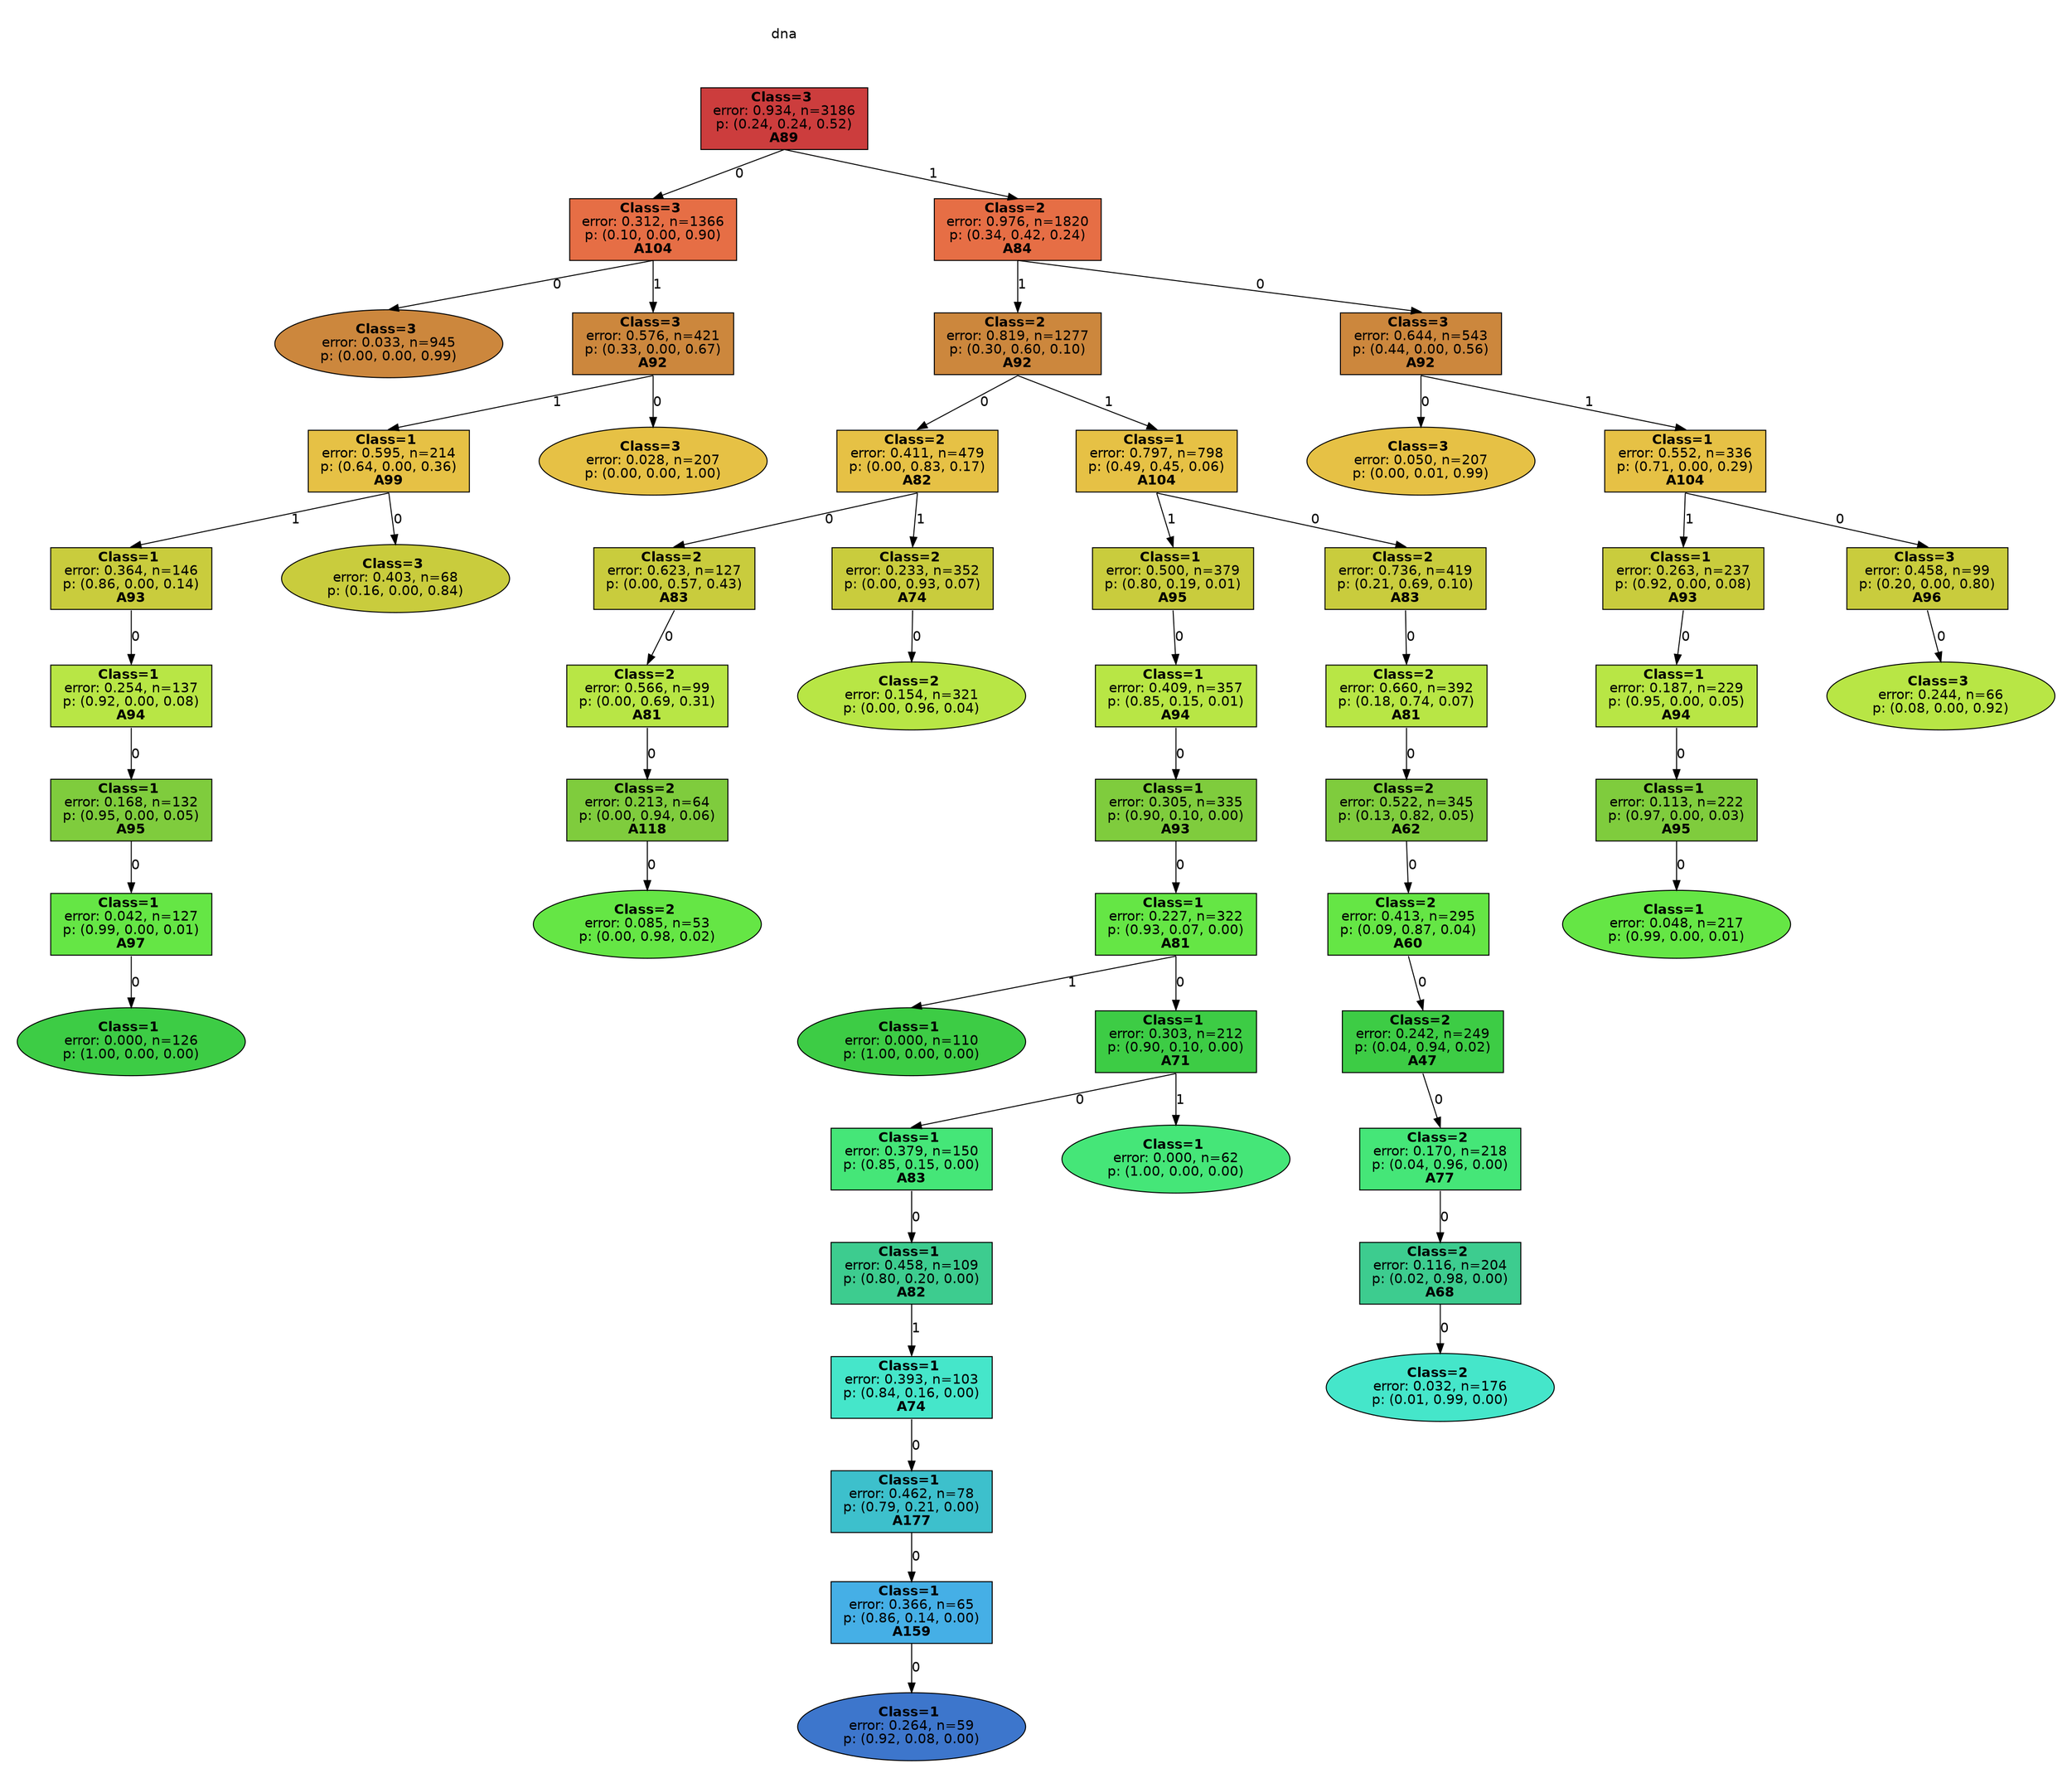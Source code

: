 digraph Tree {
splines=false;
graph [pad=".25", ranksep="0.5", nodesep="1"];
node [shape=rect, style="filled", color="black", fontname="helvetica",fillcolor="white"] ;
edge [fontname="helvetica"] ;
0 [label="dna", shape=plaintext];
0:s -> 1:n [style=invis];   
1 [label=<<b> Class=3 </b> <br/> error: 0.934, n=3186 <br/> p: (0.24, 0.24, 0.52) <br/><b>A89</b>>, fillcolor="0.000 0.7 0.800", shape="rect"];
2 [label=<<b> Class=3 </b> <br/> error: 0.312, n=1366 <br/> p: (0.10, 0.00, 0.90) <br/><b>A104</b>>, fillcolor="0.043 0.7 0.900", shape="rect"];
1:s -> 2:n [label="0"] ;
3 [label=<<b> Class=3 </b> <br/> error: 0.033, n=945 <br/> p: (0.00, 0.00, 0.99) >, fillcolor="0.086 0.7 0.800", shape="oval"];
2:s -> 3:n [label="0"] ;
4 [label=<<b> Class=3 </b> <br/> error: 0.576, n=421 <br/> p: (0.33, 0.00, 0.67) <br/><b>A92</b>>, fillcolor="0.086 0.7 0.800", shape="rect"];
2:s -> 4:n [label="1"] ;
5 [label=<<b> Class=1 </b> <br/> error: 0.595, n=214 <br/> p: (0.64, 0.00, 0.36) <br/><b>A99</b>>, fillcolor="0.129 0.7 0.900", shape="rect"];
4:s -> 5:n [label="1"] ;
6 [label=<<b> Class=1 </b> <br/> error: 0.364, n=146 <br/> p: (0.86, 0.00, 0.14) <br/><b>A93</b>>, fillcolor="0.171 0.7 0.800", shape="rect"];
5:s -> 6:n [label="1"] ;
7 [label=<<b> Class=1 </b> <br/> error: 0.254, n=137 <br/> p: (0.92, 0.00, 0.08) <br/><b>A94</b>>, fillcolor="0.214 0.7 0.900", shape="rect"];
6:s -> 7:n [label="0"] ;
8 [label=<<b> Class=1 </b> <br/> error: 0.168, n=132 <br/> p: (0.95, 0.00, 0.05) <br/><b>A95</b>>, fillcolor="0.257 0.7 0.800", shape="rect"];
7:s -> 8:n [label="0"] ;
9 [label=<<b> Class=1 </b> <br/> error: 0.042, n=127 <br/> p: (0.99, 0.00, 0.01) <br/><b>A97</b>>, fillcolor="0.300 0.7 0.900", shape="rect"];
8:s -> 9:n [label="0"] ;
10 [label=<<b> Class=1 </b> <br/> error: 0.000, n=126 <br/> p: (1.00, 0.00, 0.00) >, fillcolor="0.343 0.7 0.800", shape="oval"];
9:s -> 10:n [label="0"] ;
11 [label=<<b> Class=3 </b> <br/> error: 0.403, n=68 <br/> p: (0.16, 0.00, 0.84) >, fillcolor="0.171 0.7 0.800", shape="oval"];
5:s -> 11:n [label="0"] ;
12 [label=<<b> Class=3 </b> <br/> error: 0.028, n=207 <br/> p: (0.00, 0.00, 1.00) >, fillcolor="0.129 0.7 0.900", shape="oval"];
4:s -> 12:n [label="0"] ;
13 [label=<<b> Class=2 </b> <br/> error: 0.976, n=1820 <br/> p: (0.34, 0.42, 0.24) <br/><b>A84</b>>, fillcolor="0.043 0.7 0.900", shape="rect"];
1:s -> 13:n [label="1"] ;
14 [label=<<b> Class=2 </b> <br/> error: 0.819, n=1277 <br/> p: (0.30, 0.60, 0.10) <br/><b>A92</b>>, fillcolor="0.086 0.7 0.800", shape="rect"];
13:s -> 14:n [label="1"] ;
15 [label=<<b> Class=2 </b> <br/> error: 0.411, n=479 <br/> p: (0.00, 0.83, 0.17) <br/><b>A82</b>>, fillcolor="0.129 0.7 0.900", shape="rect"];
14:s -> 15:n [label="0"] ;
16 [label=<<b> Class=2 </b> <br/> error: 0.623, n=127 <br/> p: (0.00, 0.57, 0.43) <br/><b>A83</b>>, fillcolor="0.171 0.7 0.800", shape="rect"];
15:s -> 16:n [label="0"] ;
17 [label=<<b> Class=2 </b> <br/> error: 0.566, n=99 <br/> p: (0.00, 0.69, 0.31) <br/><b>A81</b>>, fillcolor="0.214 0.7 0.900", shape="rect"];
16:s -> 17:n [label="0"] ;
18 [label=<<b> Class=2 </b> <br/> error: 0.213, n=64 <br/> p: (0.00, 0.94, 0.06) <br/><b>A118</b>>, fillcolor="0.257 0.7 0.800", shape="rect"];
17:s -> 18:n [label="0"] ;
19 [label=<<b> Class=2 </b> <br/> error: 0.085, n=53 <br/> p: (0.00, 0.98, 0.02) >, fillcolor="0.300 0.7 0.900", shape="oval"];
18:s -> 19:n [label="0"] ;
20 [label=<<b> Class=2 </b> <br/> error: 0.233, n=352 <br/> p: (0.00, 0.93, 0.07) <br/><b>A74</b>>, fillcolor="0.171 0.7 0.800", shape="rect"];
15:s -> 20:n [label="1"] ;
21 [label=<<b> Class=2 </b> <br/> error: 0.154, n=321 <br/> p: (0.00, 0.96, 0.04) >, fillcolor="0.214 0.7 0.900", shape="oval"];
20:s -> 21:n [label="0"] ;
22 [label=<<b> Class=1 </b> <br/> error: 0.797, n=798 <br/> p: (0.49, 0.45, 0.06) <br/><b>A104</b>>, fillcolor="0.129 0.7 0.900", shape="rect"];
14:s -> 22:n [label="1"] ;
23 [label=<<b> Class=1 </b> <br/> error: 0.500, n=379 <br/> p: (0.80, 0.19, 0.01) <br/><b>A95</b>>, fillcolor="0.171 0.7 0.800", shape="rect"];
22:s -> 23:n [label="1"] ;
24 [label=<<b> Class=1 </b> <br/> error: 0.409, n=357 <br/> p: (0.85, 0.15, 0.01) <br/><b>A94</b>>, fillcolor="0.214 0.7 0.900", shape="rect"];
23:s -> 24:n [label="0"] ;
25 [label=<<b> Class=1 </b> <br/> error: 0.305, n=335 <br/> p: (0.90, 0.10, 0.00) <br/><b>A93</b>>, fillcolor="0.257 0.7 0.800", shape="rect"];
24:s -> 25:n [label="0"] ;
26 [label=<<b> Class=1 </b> <br/> error: 0.227, n=322 <br/> p: (0.93, 0.07, 0.00) <br/><b>A81</b>>, fillcolor="0.300 0.7 0.900", shape="rect"];
25:s -> 26:n [label="0"] ;
27 [label=<<b> Class=1 </b> <br/> error: 0.000, n=110 <br/> p: (1.00, 0.00, 0.00) >, fillcolor="0.343 0.7 0.800", shape="oval"];
26:s -> 27:n [label="1"] ;
28 [label=<<b> Class=1 </b> <br/> error: 0.303, n=212 <br/> p: (0.90, 0.10, 0.00) <br/><b>A71</b>>, fillcolor="0.343 0.7 0.800", shape="rect"];
26:s -> 28:n [label="0"] ;
29 [label=<<b> Class=1 </b> <br/> error: 0.379, n=150 <br/> p: (0.85, 0.15, 0.00) <br/><b>A83</b>>, fillcolor="0.386 0.7 0.900", shape="rect"];
28:s -> 29:n [label="0"] ;
30 [label=<<b> Class=1 </b> <br/> error: 0.458, n=109 <br/> p: (0.80, 0.20, 0.00) <br/><b>A82</b>>, fillcolor="0.429 0.7 0.800", shape="rect"];
29:s -> 30:n [label="0"] ;
31 [label=<<b> Class=1 </b> <br/> error: 0.393, n=103 <br/> p: (0.84, 0.16, 0.00) <br/><b>A74</b>>, fillcolor="0.471 0.7 0.900", shape="rect"];
30:s -> 31:n [label="1"] ;
32 [label=<<b> Class=1 </b> <br/> error: 0.462, n=78 <br/> p: (0.79, 0.21, 0.00) <br/><b>A177</b>>, fillcolor="0.514 0.7 0.800", shape="rect"];
31:s -> 32:n [label="0"] ;
33 [label=<<b> Class=1 </b> <br/> error: 0.366, n=65 <br/> p: (0.86, 0.14, 0.00) <br/><b>A159</b>>, fillcolor="0.557 0.7 0.900", shape="rect"];
32:s -> 33:n [label="0"] ;
34 [label=<<b> Class=1 </b> <br/> error: 0.264, n=59 <br/> p: (0.92, 0.08, 0.00) >, fillcolor="0.600 0.7 0.800", shape="oval"];
33:s -> 34:n [label="0"] ;
35 [label=<<b> Class=1 </b> <br/> error: 0.000, n=62 <br/> p: (1.00, 0.00, 0.00) >, fillcolor="0.386 0.7 0.900", shape="oval"];
28:s -> 35:n [label="1"] ;
36 [label=<<b> Class=2 </b> <br/> error: 0.736, n=419 <br/> p: (0.21, 0.69, 0.10) <br/><b>A83</b>>, fillcolor="0.171 0.7 0.800", shape="rect"];
22:s -> 36:n [label="0"] ;
37 [label=<<b> Class=2 </b> <br/> error: 0.660, n=392 <br/> p: (0.18, 0.74, 0.07) <br/><b>A81</b>>, fillcolor="0.214 0.7 0.900", shape="rect"];
36:s -> 37:n [label="0"] ;
38 [label=<<b> Class=2 </b> <br/> error: 0.522, n=345 <br/> p: (0.13, 0.82, 0.05) <br/><b>A62</b>>, fillcolor="0.257 0.7 0.800", shape="rect"];
37:s -> 38:n [label="0"] ;
39 [label=<<b> Class=2 </b> <br/> error: 0.413, n=295 <br/> p: (0.09, 0.87, 0.04) <br/><b>A60</b>>, fillcolor="0.300 0.7 0.900", shape="rect"];
38:s -> 39:n [label="0"] ;
40 [label=<<b> Class=2 </b> <br/> error: 0.242, n=249 <br/> p: (0.04, 0.94, 0.02) <br/><b>A47</b>>, fillcolor="0.343 0.7 0.800", shape="rect"];
39:s -> 40:n [label="0"] ;
41 [label=<<b> Class=2 </b> <br/> error: 0.170, n=218 <br/> p: (0.04, 0.96, 0.00) <br/><b>A77</b>>, fillcolor="0.386 0.7 0.900", shape="rect"];
40:s -> 41:n [label="0"] ;
42 [label=<<b> Class=2 </b> <br/> error: 0.116, n=204 <br/> p: (0.02, 0.98, 0.00) <br/><b>A68</b>>, fillcolor="0.429 0.7 0.800", shape="rect"];
41:s -> 42:n [label="0"] ;
43 [label=<<b> Class=2 </b> <br/> error: 0.032, n=176 <br/> p: (0.01, 0.99, 0.00) >, fillcolor="0.471 0.7 0.900", shape="oval"];
42:s -> 43:n [label="0"] ;
44 [label=<<b> Class=3 </b> <br/> error: 0.644, n=543 <br/> p: (0.44, 0.00, 0.56) <br/><b>A92</b>>, fillcolor="0.086 0.7 0.800", shape="rect"];
13:s -> 44:n [label="0"] ;
45 [label=<<b> Class=3 </b> <br/> error: 0.050, n=207 <br/> p: (0.00, 0.01, 0.99) >, fillcolor="0.129 0.7 0.900", shape="oval"];
44:s -> 45:n [label="0"] ;
46 [label=<<b> Class=1 </b> <br/> error: 0.552, n=336 <br/> p: (0.71, 0.00, 0.29) <br/><b>A104</b>>, fillcolor="0.129 0.7 0.900", shape="rect"];
44:s -> 46:n [label="1"] ;
47 [label=<<b> Class=1 </b> <br/> error: 0.263, n=237 <br/> p: (0.92, 0.00, 0.08) <br/><b>A93</b>>, fillcolor="0.171 0.7 0.800", shape="rect"];
46:s -> 47:n [label="1"] ;
48 [label=<<b> Class=1 </b> <br/> error: 0.187, n=229 <br/> p: (0.95, 0.00, 0.05) <br/><b>A94</b>>, fillcolor="0.214 0.7 0.900", shape="rect"];
47:s -> 48:n [label="0"] ;
49 [label=<<b> Class=1 </b> <br/> error: 0.113, n=222 <br/> p: (0.97, 0.00, 0.03) <br/><b>A95</b>>, fillcolor="0.257 0.7 0.800", shape="rect"];
48:s -> 49:n [label="0"] ;
50 [label=<<b> Class=1 </b> <br/> error: 0.048, n=217 <br/> p: (0.99, 0.00, 0.01) >, fillcolor="0.300 0.7 0.900", shape="oval"];
49:s -> 50:n [label="0"] ;
51 [label=<<b> Class=3 </b> <br/> error: 0.458, n=99 <br/> p: (0.20, 0.00, 0.80) <br/><b>A96</b>>, fillcolor="0.171 0.7 0.800", shape="rect"];
46:s -> 51:n [label="0"] ;
52 [label=<<b> Class=3 </b> <br/> error: 0.244, n=66 <br/> p: (0.08, 0.00, 0.92) >, fillcolor="0.214 0.7 0.900", shape="oval"];
51:s -> 52:n [label="0"] ;

}